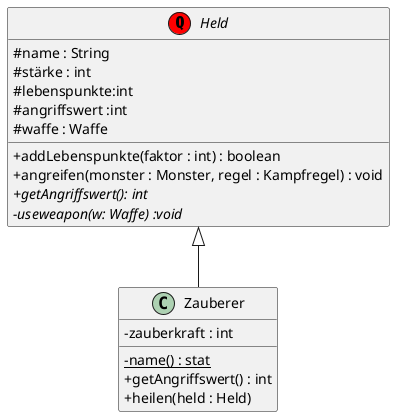 @startuml
skinparam classAttributeIconSize 0
abstract class Held << (Q,red) >> {
# name : String
# stärke : int
# lebenspunkte:int
# angriffswert :int
# waffe : Waffe
+addLebenspunkte(faktor : int) : boolean
+ angreifen(monster : Monster, regel : Kampfregel) : void
+ {abstract} getAngriffswert(): int
-{abstract} useweapon(w: Waffe) :void
}
class Zauberer{
- zauberkraft : int

- {static} name() : stat
+ getAngriffswert() : int
+ heilen(held : Held)
}
Held <|-- Zauberer
' class Krieger{
' - ausdauer : int
' + Krieger(name : String, stärke : int, lebenspunkte : int, angriffswert : int, ausdauer : int)
' + Krieger(name : String)
' + getAngriffswert() : int
' }
' Krieger --|> Held
' class Würfel{
' - augen : int
' + Würfel(augen : int)
' + würfeln() : int
' }
'
' class Gott {
' - Gottpower : long
' + {static} würfeln() : long
' + töten(held: Held) : void 
' }
@enduml
